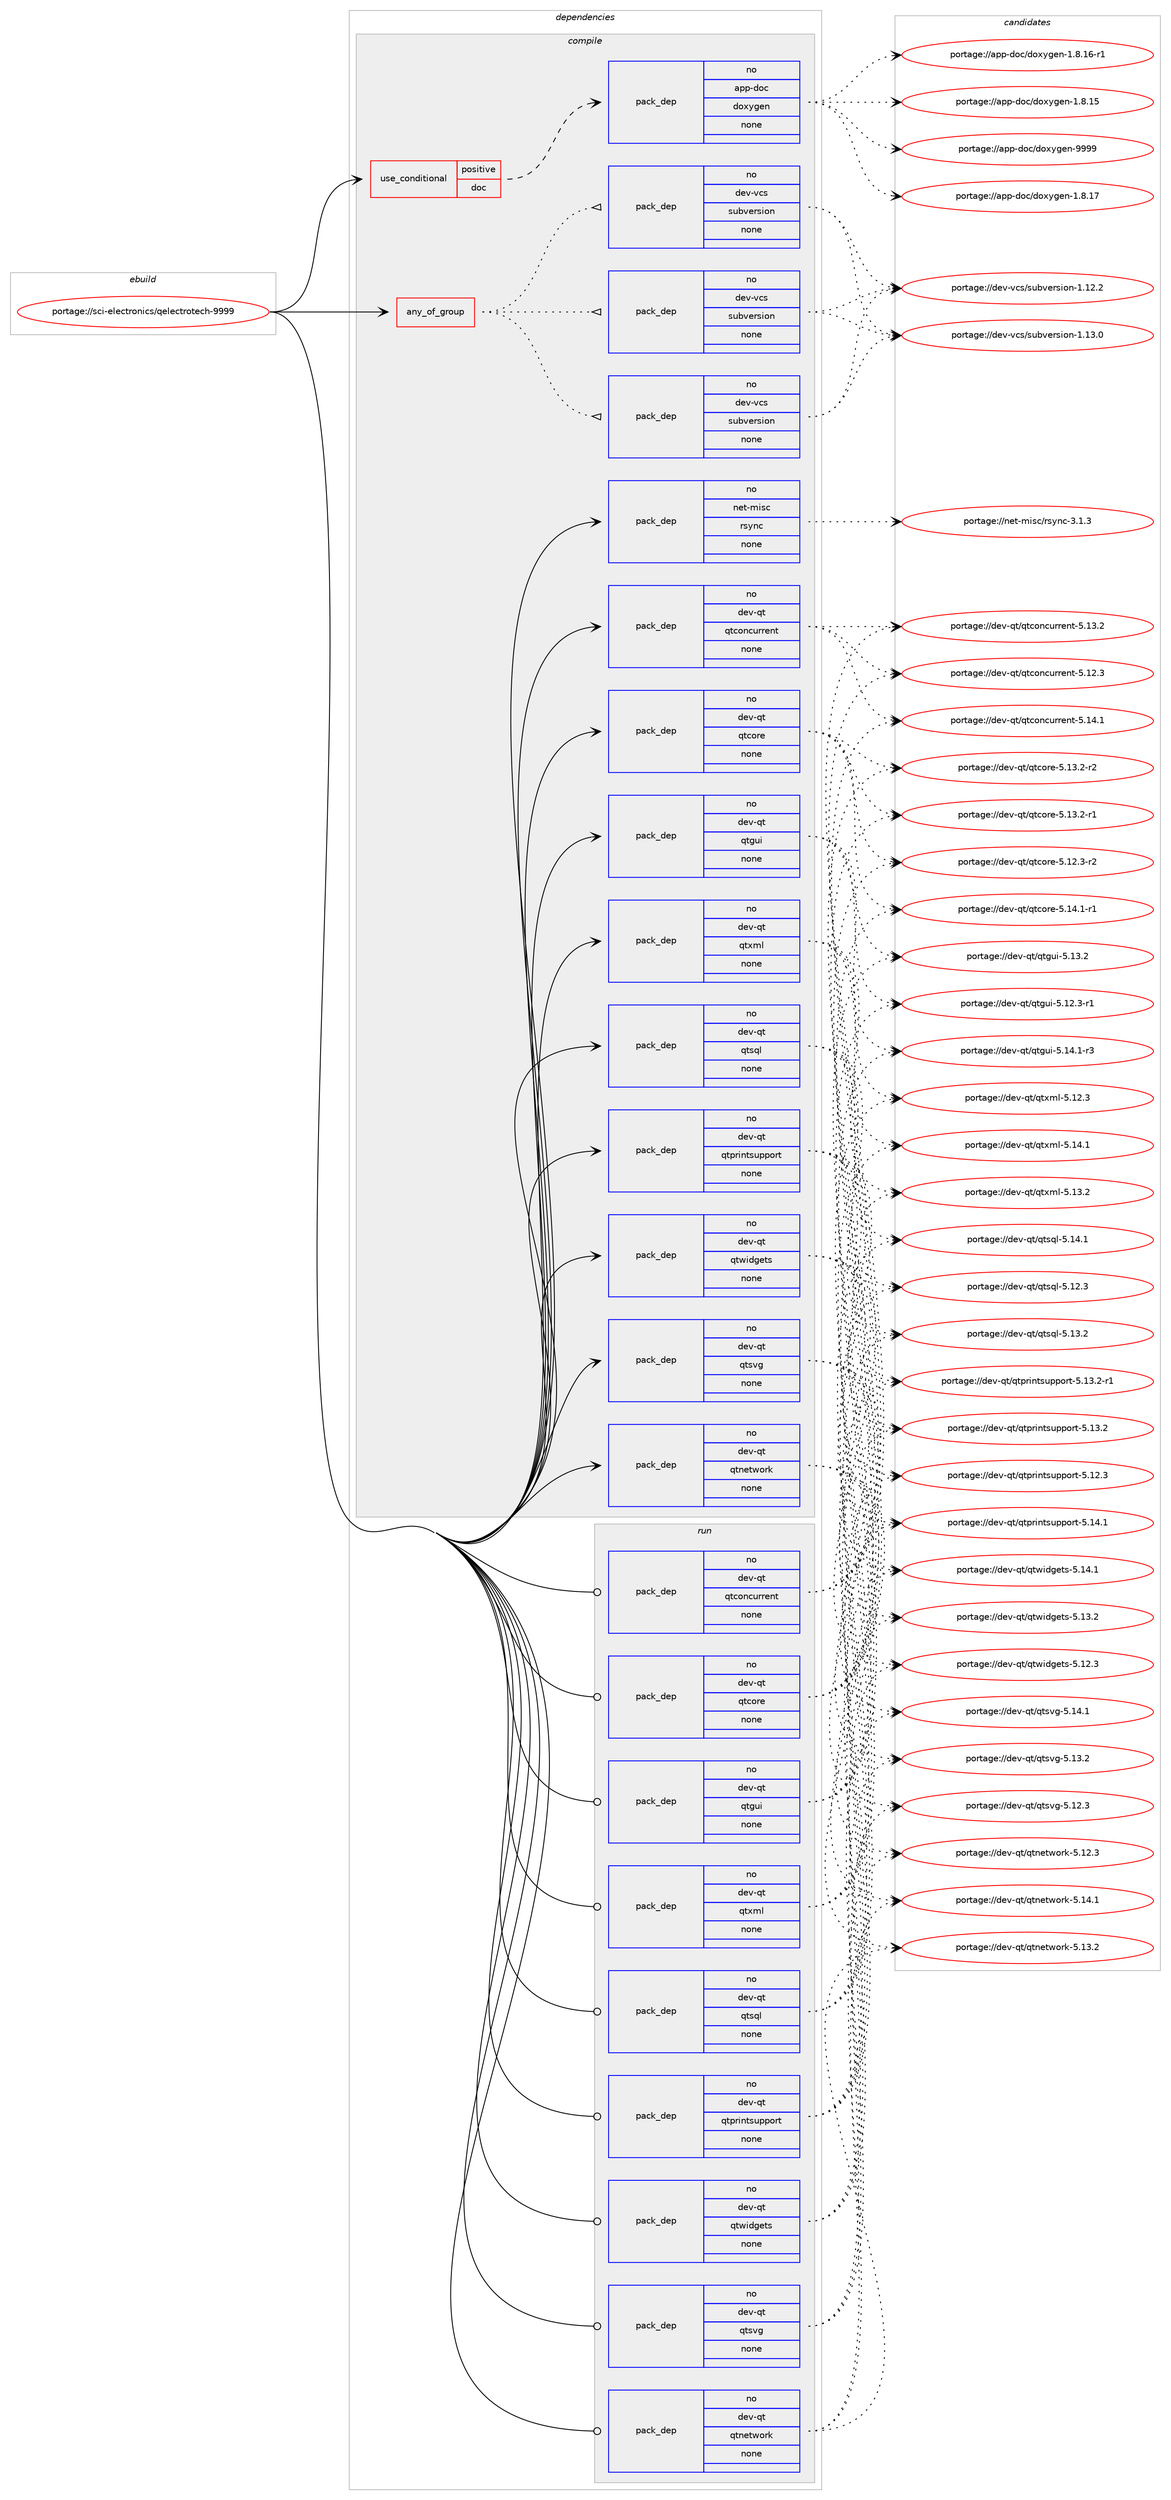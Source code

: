 digraph prolog {

# *************
# Graph options
# *************

newrank=true;
concentrate=true;
compound=true;
graph [rankdir=LR,fontname=Helvetica,fontsize=10,ranksep=1.5];#, ranksep=2.5, nodesep=0.2];
edge  [arrowhead=vee];
node  [fontname=Helvetica,fontsize=10];

# **********
# The ebuild
# **********

subgraph cluster_leftcol {
color=gray;
rank=same;
label=<<i>ebuild</i>>;
id [label="portage://sci-electronics/qelectrotech-9999", color=red, width=4, href="../sci-electronics/qelectrotech-9999.svg"];
}

# ****************
# The dependencies
# ****************

subgraph cluster_midcol {
color=gray;
label=<<i>dependencies</i>>;
subgraph cluster_compile {
fillcolor="#eeeeee";
style=filled;
label=<<i>compile</i>>;
subgraph any867 {
dependency40750 [label=<<TABLE BORDER="0" CELLBORDER="1" CELLSPACING="0" CELLPADDING="4"><TR><TD CELLPADDING="10">any_of_group</TD></TR></TABLE>>, shape=none, color=red];subgraph pack32484 {
dependency40751 [label=<<TABLE BORDER="0" CELLBORDER="1" CELLSPACING="0" CELLPADDING="4" WIDTH="220"><TR><TD ROWSPAN="6" CELLPADDING="30">pack_dep</TD></TR><TR><TD WIDTH="110">no</TD></TR><TR><TD>dev-vcs</TD></TR><TR><TD>subversion</TD></TR><TR><TD>none</TD></TR><TR><TD></TD></TR></TABLE>>, shape=none, color=blue];
}
dependency40750:e -> dependency40751:w [weight=20,style="dotted",arrowhead="oinv"];
subgraph pack32485 {
dependency40752 [label=<<TABLE BORDER="0" CELLBORDER="1" CELLSPACING="0" CELLPADDING="4" WIDTH="220"><TR><TD ROWSPAN="6" CELLPADDING="30">pack_dep</TD></TR><TR><TD WIDTH="110">no</TD></TR><TR><TD>dev-vcs</TD></TR><TR><TD>subversion</TD></TR><TR><TD>none</TD></TR><TR><TD></TD></TR></TABLE>>, shape=none, color=blue];
}
dependency40750:e -> dependency40752:w [weight=20,style="dotted",arrowhead="oinv"];
subgraph pack32486 {
dependency40753 [label=<<TABLE BORDER="0" CELLBORDER="1" CELLSPACING="0" CELLPADDING="4" WIDTH="220"><TR><TD ROWSPAN="6" CELLPADDING="30">pack_dep</TD></TR><TR><TD WIDTH="110">no</TD></TR><TR><TD>dev-vcs</TD></TR><TR><TD>subversion</TD></TR><TR><TD>none</TD></TR><TR><TD></TD></TR></TABLE>>, shape=none, color=blue];
}
dependency40750:e -> dependency40753:w [weight=20,style="dotted",arrowhead="oinv"];
}
id:e -> dependency40750:w [weight=20,style="solid",arrowhead="vee"];
subgraph cond7397 {
dependency40754 [label=<<TABLE BORDER="0" CELLBORDER="1" CELLSPACING="0" CELLPADDING="4"><TR><TD ROWSPAN="3" CELLPADDING="10">use_conditional</TD></TR><TR><TD>positive</TD></TR><TR><TD>doc</TD></TR></TABLE>>, shape=none, color=red];
subgraph pack32487 {
dependency40755 [label=<<TABLE BORDER="0" CELLBORDER="1" CELLSPACING="0" CELLPADDING="4" WIDTH="220"><TR><TD ROWSPAN="6" CELLPADDING="30">pack_dep</TD></TR><TR><TD WIDTH="110">no</TD></TR><TR><TD>app-doc</TD></TR><TR><TD>doxygen</TD></TR><TR><TD>none</TD></TR><TR><TD></TD></TR></TABLE>>, shape=none, color=blue];
}
dependency40754:e -> dependency40755:w [weight=20,style="dashed",arrowhead="vee"];
}
id:e -> dependency40754:w [weight=20,style="solid",arrowhead="vee"];
subgraph pack32488 {
dependency40756 [label=<<TABLE BORDER="0" CELLBORDER="1" CELLSPACING="0" CELLPADDING="4" WIDTH="220"><TR><TD ROWSPAN="6" CELLPADDING="30">pack_dep</TD></TR><TR><TD WIDTH="110">no</TD></TR><TR><TD>dev-qt</TD></TR><TR><TD>qtconcurrent</TD></TR><TR><TD>none</TD></TR><TR><TD></TD></TR></TABLE>>, shape=none, color=blue];
}
id:e -> dependency40756:w [weight=20,style="solid",arrowhead="vee"];
subgraph pack32489 {
dependency40757 [label=<<TABLE BORDER="0" CELLBORDER="1" CELLSPACING="0" CELLPADDING="4" WIDTH="220"><TR><TD ROWSPAN="6" CELLPADDING="30">pack_dep</TD></TR><TR><TD WIDTH="110">no</TD></TR><TR><TD>dev-qt</TD></TR><TR><TD>qtcore</TD></TR><TR><TD>none</TD></TR><TR><TD></TD></TR></TABLE>>, shape=none, color=blue];
}
id:e -> dependency40757:w [weight=20,style="solid",arrowhead="vee"];
subgraph pack32490 {
dependency40758 [label=<<TABLE BORDER="0" CELLBORDER="1" CELLSPACING="0" CELLPADDING="4" WIDTH="220"><TR><TD ROWSPAN="6" CELLPADDING="30">pack_dep</TD></TR><TR><TD WIDTH="110">no</TD></TR><TR><TD>dev-qt</TD></TR><TR><TD>qtgui</TD></TR><TR><TD>none</TD></TR><TR><TD></TD></TR></TABLE>>, shape=none, color=blue];
}
id:e -> dependency40758:w [weight=20,style="solid",arrowhead="vee"];
subgraph pack32491 {
dependency40759 [label=<<TABLE BORDER="0" CELLBORDER="1" CELLSPACING="0" CELLPADDING="4" WIDTH="220"><TR><TD ROWSPAN="6" CELLPADDING="30">pack_dep</TD></TR><TR><TD WIDTH="110">no</TD></TR><TR><TD>dev-qt</TD></TR><TR><TD>qtnetwork</TD></TR><TR><TD>none</TD></TR><TR><TD></TD></TR></TABLE>>, shape=none, color=blue];
}
id:e -> dependency40759:w [weight=20,style="solid",arrowhead="vee"];
subgraph pack32492 {
dependency40760 [label=<<TABLE BORDER="0" CELLBORDER="1" CELLSPACING="0" CELLPADDING="4" WIDTH="220"><TR><TD ROWSPAN="6" CELLPADDING="30">pack_dep</TD></TR><TR><TD WIDTH="110">no</TD></TR><TR><TD>dev-qt</TD></TR><TR><TD>qtprintsupport</TD></TR><TR><TD>none</TD></TR><TR><TD></TD></TR></TABLE>>, shape=none, color=blue];
}
id:e -> dependency40760:w [weight=20,style="solid",arrowhead="vee"];
subgraph pack32493 {
dependency40761 [label=<<TABLE BORDER="0" CELLBORDER="1" CELLSPACING="0" CELLPADDING="4" WIDTH="220"><TR><TD ROWSPAN="6" CELLPADDING="30">pack_dep</TD></TR><TR><TD WIDTH="110">no</TD></TR><TR><TD>dev-qt</TD></TR><TR><TD>qtsql</TD></TR><TR><TD>none</TD></TR><TR><TD></TD></TR></TABLE>>, shape=none, color=blue];
}
id:e -> dependency40761:w [weight=20,style="solid",arrowhead="vee"];
subgraph pack32494 {
dependency40762 [label=<<TABLE BORDER="0" CELLBORDER="1" CELLSPACING="0" CELLPADDING="4" WIDTH="220"><TR><TD ROWSPAN="6" CELLPADDING="30">pack_dep</TD></TR><TR><TD WIDTH="110">no</TD></TR><TR><TD>dev-qt</TD></TR><TR><TD>qtsvg</TD></TR><TR><TD>none</TD></TR><TR><TD></TD></TR></TABLE>>, shape=none, color=blue];
}
id:e -> dependency40762:w [weight=20,style="solid",arrowhead="vee"];
subgraph pack32495 {
dependency40763 [label=<<TABLE BORDER="0" CELLBORDER="1" CELLSPACING="0" CELLPADDING="4" WIDTH="220"><TR><TD ROWSPAN="6" CELLPADDING="30">pack_dep</TD></TR><TR><TD WIDTH="110">no</TD></TR><TR><TD>dev-qt</TD></TR><TR><TD>qtwidgets</TD></TR><TR><TD>none</TD></TR><TR><TD></TD></TR></TABLE>>, shape=none, color=blue];
}
id:e -> dependency40763:w [weight=20,style="solid",arrowhead="vee"];
subgraph pack32496 {
dependency40764 [label=<<TABLE BORDER="0" CELLBORDER="1" CELLSPACING="0" CELLPADDING="4" WIDTH="220"><TR><TD ROWSPAN="6" CELLPADDING="30">pack_dep</TD></TR><TR><TD WIDTH="110">no</TD></TR><TR><TD>dev-qt</TD></TR><TR><TD>qtxml</TD></TR><TR><TD>none</TD></TR><TR><TD></TD></TR></TABLE>>, shape=none, color=blue];
}
id:e -> dependency40764:w [weight=20,style="solid",arrowhead="vee"];
subgraph pack32497 {
dependency40765 [label=<<TABLE BORDER="0" CELLBORDER="1" CELLSPACING="0" CELLPADDING="4" WIDTH="220"><TR><TD ROWSPAN="6" CELLPADDING="30">pack_dep</TD></TR><TR><TD WIDTH="110">no</TD></TR><TR><TD>net-misc</TD></TR><TR><TD>rsync</TD></TR><TR><TD>none</TD></TR><TR><TD></TD></TR></TABLE>>, shape=none, color=blue];
}
id:e -> dependency40765:w [weight=20,style="solid",arrowhead="vee"];
}
subgraph cluster_compileandrun {
fillcolor="#eeeeee";
style=filled;
label=<<i>compile and run</i>>;
}
subgraph cluster_run {
fillcolor="#eeeeee";
style=filled;
label=<<i>run</i>>;
subgraph pack32498 {
dependency40766 [label=<<TABLE BORDER="0" CELLBORDER="1" CELLSPACING="0" CELLPADDING="4" WIDTH="220"><TR><TD ROWSPAN="6" CELLPADDING="30">pack_dep</TD></TR><TR><TD WIDTH="110">no</TD></TR><TR><TD>dev-qt</TD></TR><TR><TD>qtconcurrent</TD></TR><TR><TD>none</TD></TR><TR><TD></TD></TR></TABLE>>, shape=none, color=blue];
}
id:e -> dependency40766:w [weight=20,style="solid",arrowhead="odot"];
subgraph pack32499 {
dependency40767 [label=<<TABLE BORDER="0" CELLBORDER="1" CELLSPACING="0" CELLPADDING="4" WIDTH="220"><TR><TD ROWSPAN="6" CELLPADDING="30">pack_dep</TD></TR><TR><TD WIDTH="110">no</TD></TR><TR><TD>dev-qt</TD></TR><TR><TD>qtcore</TD></TR><TR><TD>none</TD></TR><TR><TD></TD></TR></TABLE>>, shape=none, color=blue];
}
id:e -> dependency40767:w [weight=20,style="solid",arrowhead="odot"];
subgraph pack32500 {
dependency40768 [label=<<TABLE BORDER="0" CELLBORDER="1" CELLSPACING="0" CELLPADDING="4" WIDTH="220"><TR><TD ROWSPAN="6" CELLPADDING="30">pack_dep</TD></TR><TR><TD WIDTH="110">no</TD></TR><TR><TD>dev-qt</TD></TR><TR><TD>qtgui</TD></TR><TR><TD>none</TD></TR><TR><TD></TD></TR></TABLE>>, shape=none, color=blue];
}
id:e -> dependency40768:w [weight=20,style="solid",arrowhead="odot"];
subgraph pack32501 {
dependency40769 [label=<<TABLE BORDER="0" CELLBORDER="1" CELLSPACING="0" CELLPADDING="4" WIDTH="220"><TR><TD ROWSPAN="6" CELLPADDING="30">pack_dep</TD></TR><TR><TD WIDTH="110">no</TD></TR><TR><TD>dev-qt</TD></TR><TR><TD>qtnetwork</TD></TR><TR><TD>none</TD></TR><TR><TD></TD></TR></TABLE>>, shape=none, color=blue];
}
id:e -> dependency40769:w [weight=20,style="solid",arrowhead="odot"];
subgraph pack32502 {
dependency40770 [label=<<TABLE BORDER="0" CELLBORDER="1" CELLSPACING="0" CELLPADDING="4" WIDTH="220"><TR><TD ROWSPAN="6" CELLPADDING="30">pack_dep</TD></TR><TR><TD WIDTH="110">no</TD></TR><TR><TD>dev-qt</TD></TR><TR><TD>qtprintsupport</TD></TR><TR><TD>none</TD></TR><TR><TD></TD></TR></TABLE>>, shape=none, color=blue];
}
id:e -> dependency40770:w [weight=20,style="solid",arrowhead="odot"];
subgraph pack32503 {
dependency40771 [label=<<TABLE BORDER="0" CELLBORDER="1" CELLSPACING="0" CELLPADDING="4" WIDTH="220"><TR><TD ROWSPAN="6" CELLPADDING="30">pack_dep</TD></TR><TR><TD WIDTH="110">no</TD></TR><TR><TD>dev-qt</TD></TR><TR><TD>qtsql</TD></TR><TR><TD>none</TD></TR><TR><TD></TD></TR></TABLE>>, shape=none, color=blue];
}
id:e -> dependency40771:w [weight=20,style="solid",arrowhead="odot"];
subgraph pack32504 {
dependency40772 [label=<<TABLE BORDER="0" CELLBORDER="1" CELLSPACING="0" CELLPADDING="4" WIDTH="220"><TR><TD ROWSPAN="6" CELLPADDING="30">pack_dep</TD></TR><TR><TD WIDTH="110">no</TD></TR><TR><TD>dev-qt</TD></TR><TR><TD>qtsvg</TD></TR><TR><TD>none</TD></TR><TR><TD></TD></TR></TABLE>>, shape=none, color=blue];
}
id:e -> dependency40772:w [weight=20,style="solid",arrowhead="odot"];
subgraph pack32505 {
dependency40773 [label=<<TABLE BORDER="0" CELLBORDER="1" CELLSPACING="0" CELLPADDING="4" WIDTH="220"><TR><TD ROWSPAN="6" CELLPADDING="30">pack_dep</TD></TR><TR><TD WIDTH="110">no</TD></TR><TR><TD>dev-qt</TD></TR><TR><TD>qtwidgets</TD></TR><TR><TD>none</TD></TR><TR><TD></TD></TR></TABLE>>, shape=none, color=blue];
}
id:e -> dependency40773:w [weight=20,style="solid",arrowhead="odot"];
subgraph pack32506 {
dependency40774 [label=<<TABLE BORDER="0" CELLBORDER="1" CELLSPACING="0" CELLPADDING="4" WIDTH="220"><TR><TD ROWSPAN="6" CELLPADDING="30">pack_dep</TD></TR><TR><TD WIDTH="110">no</TD></TR><TR><TD>dev-qt</TD></TR><TR><TD>qtxml</TD></TR><TR><TD>none</TD></TR><TR><TD></TD></TR></TABLE>>, shape=none, color=blue];
}
id:e -> dependency40774:w [weight=20,style="solid",arrowhead="odot"];
}
}

# **************
# The candidates
# **************

subgraph cluster_choices {
rank=same;
color=gray;
label=<<i>candidates</i>>;

subgraph choice32484 {
color=black;
nodesep=1;
choice1001011184511899115471151179811810111411510511111045494649514648 [label="portage://dev-vcs/subversion-1.13.0", color=red, width=4,href="../dev-vcs/subversion-1.13.0.svg"];
choice1001011184511899115471151179811810111411510511111045494649504650 [label="portage://dev-vcs/subversion-1.12.2", color=red, width=4,href="../dev-vcs/subversion-1.12.2.svg"];
dependency40751:e -> choice1001011184511899115471151179811810111411510511111045494649514648:w [style=dotted,weight="100"];
dependency40751:e -> choice1001011184511899115471151179811810111411510511111045494649504650:w [style=dotted,weight="100"];
}
subgraph choice32485 {
color=black;
nodesep=1;
choice1001011184511899115471151179811810111411510511111045494649514648 [label="portage://dev-vcs/subversion-1.13.0", color=red, width=4,href="../dev-vcs/subversion-1.13.0.svg"];
choice1001011184511899115471151179811810111411510511111045494649504650 [label="portage://dev-vcs/subversion-1.12.2", color=red, width=4,href="../dev-vcs/subversion-1.12.2.svg"];
dependency40752:e -> choice1001011184511899115471151179811810111411510511111045494649514648:w [style=dotted,weight="100"];
dependency40752:e -> choice1001011184511899115471151179811810111411510511111045494649504650:w [style=dotted,weight="100"];
}
subgraph choice32486 {
color=black;
nodesep=1;
choice1001011184511899115471151179811810111411510511111045494649514648 [label="portage://dev-vcs/subversion-1.13.0", color=red, width=4,href="../dev-vcs/subversion-1.13.0.svg"];
choice1001011184511899115471151179811810111411510511111045494649504650 [label="portage://dev-vcs/subversion-1.12.2", color=red, width=4,href="../dev-vcs/subversion-1.12.2.svg"];
dependency40753:e -> choice1001011184511899115471151179811810111411510511111045494649514648:w [style=dotted,weight="100"];
dependency40753:e -> choice1001011184511899115471151179811810111411510511111045494649504650:w [style=dotted,weight="100"];
}
subgraph choice32487 {
color=black;
nodesep=1;
choice971121124510011199471001111201211031011104557575757 [label="portage://app-doc/doxygen-9999", color=red, width=4,href="../app-doc/doxygen-9999.svg"];
choice9711211245100111994710011112012110310111045494656464955 [label="portage://app-doc/doxygen-1.8.17", color=red, width=4,href="../app-doc/doxygen-1.8.17.svg"];
choice97112112451001119947100111120121103101110454946564649544511449 [label="portage://app-doc/doxygen-1.8.16-r1", color=red, width=4,href="../app-doc/doxygen-1.8.16-r1.svg"];
choice9711211245100111994710011112012110310111045494656464953 [label="portage://app-doc/doxygen-1.8.15", color=red, width=4,href="../app-doc/doxygen-1.8.15.svg"];
dependency40755:e -> choice971121124510011199471001111201211031011104557575757:w [style=dotted,weight="100"];
dependency40755:e -> choice9711211245100111994710011112012110310111045494656464955:w [style=dotted,weight="100"];
dependency40755:e -> choice97112112451001119947100111120121103101110454946564649544511449:w [style=dotted,weight="100"];
dependency40755:e -> choice9711211245100111994710011112012110310111045494656464953:w [style=dotted,weight="100"];
}
subgraph choice32488 {
color=black;
nodesep=1;
choice1001011184511311647113116991111109911711411410111011645534649524649 [label="portage://dev-qt/qtconcurrent-5.14.1", color=red, width=4,href="../dev-qt/qtconcurrent-5.14.1.svg"];
choice1001011184511311647113116991111109911711411410111011645534649514650 [label="portage://dev-qt/qtconcurrent-5.13.2", color=red, width=4,href="../dev-qt/qtconcurrent-5.13.2.svg"];
choice1001011184511311647113116991111109911711411410111011645534649504651 [label="portage://dev-qt/qtconcurrent-5.12.3", color=red, width=4,href="../dev-qt/qtconcurrent-5.12.3.svg"];
dependency40756:e -> choice1001011184511311647113116991111109911711411410111011645534649524649:w [style=dotted,weight="100"];
dependency40756:e -> choice1001011184511311647113116991111109911711411410111011645534649514650:w [style=dotted,weight="100"];
dependency40756:e -> choice1001011184511311647113116991111109911711411410111011645534649504651:w [style=dotted,weight="100"];
}
subgraph choice32489 {
color=black;
nodesep=1;
choice100101118451131164711311699111114101455346495246494511449 [label="portage://dev-qt/qtcore-5.14.1-r1", color=red, width=4,href="../dev-qt/qtcore-5.14.1-r1.svg"];
choice100101118451131164711311699111114101455346495146504511450 [label="portage://dev-qt/qtcore-5.13.2-r2", color=red, width=4,href="../dev-qt/qtcore-5.13.2-r2.svg"];
choice100101118451131164711311699111114101455346495146504511449 [label="portage://dev-qt/qtcore-5.13.2-r1", color=red, width=4,href="../dev-qt/qtcore-5.13.2-r1.svg"];
choice100101118451131164711311699111114101455346495046514511450 [label="portage://dev-qt/qtcore-5.12.3-r2", color=red, width=4,href="../dev-qt/qtcore-5.12.3-r2.svg"];
dependency40757:e -> choice100101118451131164711311699111114101455346495246494511449:w [style=dotted,weight="100"];
dependency40757:e -> choice100101118451131164711311699111114101455346495146504511450:w [style=dotted,weight="100"];
dependency40757:e -> choice100101118451131164711311699111114101455346495146504511449:w [style=dotted,weight="100"];
dependency40757:e -> choice100101118451131164711311699111114101455346495046514511450:w [style=dotted,weight="100"];
}
subgraph choice32490 {
color=black;
nodesep=1;
choice1001011184511311647113116103117105455346495246494511451 [label="portage://dev-qt/qtgui-5.14.1-r3", color=red, width=4,href="../dev-qt/qtgui-5.14.1-r3.svg"];
choice100101118451131164711311610311710545534649514650 [label="portage://dev-qt/qtgui-5.13.2", color=red, width=4,href="../dev-qt/qtgui-5.13.2.svg"];
choice1001011184511311647113116103117105455346495046514511449 [label="portage://dev-qt/qtgui-5.12.3-r1", color=red, width=4,href="../dev-qt/qtgui-5.12.3-r1.svg"];
dependency40758:e -> choice1001011184511311647113116103117105455346495246494511451:w [style=dotted,weight="100"];
dependency40758:e -> choice100101118451131164711311610311710545534649514650:w [style=dotted,weight="100"];
dependency40758:e -> choice1001011184511311647113116103117105455346495046514511449:w [style=dotted,weight="100"];
}
subgraph choice32491 {
color=black;
nodesep=1;
choice100101118451131164711311611010111611911111410745534649524649 [label="portage://dev-qt/qtnetwork-5.14.1", color=red, width=4,href="../dev-qt/qtnetwork-5.14.1.svg"];
choice100101118451131164711311611010111611911111410745534649514650 [label="portage://dev-qt/qtnetwork-5.13.2", color=red, width=4,href="../dev-qt/qtnetwork-5.13.2.svg"];
choice100101118451131164711311611010111611911111410745534649504651 [label="portage://dev-qt/qtnetwork-5.12.3", color=red, width=4,href="../dev-qt/qtnetwork-5.12.3.svg"];
dependency40759:e -> choice100101118451131164711311611010111611911111410745534649524649:w [style=dotted,weight="100"];
dependency40759:e -> choice100101118451131164711311611010111611911111410745534649514650:w [style=dotted,weight="100"];
dependency40759:e -> choice100101118451131164711311611010111611911111410745534649504651:w [style=dotted,weight="100"];
}
subgraph choice32492 {
color=black;
nodesep=1;
choice100101118451131164711311611211410511011611511711211211111411645534649524649 [label="portage://dev-qt/qtprintsupport-5.14.1", color=red, width=4,href="../dev-qt/qtprintsupport-5.14.1.svg"];
choice1001011184511311647113116112114105110116115117112112111114116455346495146504511449 [label="portage://dev-qt/qtprintsupport-5.13.2-r1", color=red, width=4,href="../dev-qt/qtprintsupport-5.13.2-r1.svg"];
choice100101118451131164711311611211410511011611511711211211111411645534649514650 [label="portage://dev-qt/qtprintsupport-5.13.2", color=red, width=4,href="../dev-qt/qtprintsupport-5.13.2.svg"];
choice100101118451131164711311611211410511011611511711211211111411645534649504651 [label="portage://dev-qt/qtprintsupport-5.12.3", color=red, width=4,href="../dev-qt/qtprintsupport-5.12.3.svg"];
dependency40760:e -> choice100101118451131164711311611211410511011611511711211211111411645534649524649:w [style=dotted,weight="100"];
dependency40760:e -> choice1001011184511311647113116112114105110116115117112112111114116455346495146504511449:w [style=dotted,weight="100"];
dependency40760:e -> choice100101118451131164711311611211410511011611511711211211111411645534649514650:w [style=dotted,weight="100"];
dependency40760:e -> choice100101118451131164711311611211410511011611511711211211111411645534649504651:w [style=dotted,weight="100"];
}
subgraph choice32493 {
color=black;
nodesep=1;
choice100101118451131164711311611511310845534649524649 [label="portage://dev-qt/qtsql-5.14.1", color=red, width=4,href="../dev-qt/qtsql-5.14.1.svg"];
choice100101118451131164711311611511310845534649514650 [label="portage://dev-qt/qtsql-5.13.2", color=red, width=4,href="../dev-qt/qtsql-5.13.2.svg"];
choice100101118451131164711311611511310845534649504651 [label="portage://dev-qt/qtsql-5.12.3", color=red, width=4,href="../dev-qt/qtsql-5.12.3.svg"];
dependency40761:e -> choice100101118451131164711311611511310845534649524649:w [style=dotted,weight="100"];
dependency40761:e -> choice100101118451131164711311611511310845534649514650:w [style=dotted,weight="100"];
dependency40761:e -> choice100101118451131164711311611511310845534649504651:w [style=dotted,weight="100"];
}
subgraph choice32494 {
color=black;
nodesep=1;
choice100101118451131164711311611511810345534649524649 [label="portage://dev-qt/qtsvg-5.14.1", color=red, width=4,href="../dev-qt/qtsvg-5.14.1.svg"];
choice100101118451131164711311611511810345534649514650 [label="portage://dev-qt/qtsvg-5.13.2", color=red, width=4,href="../dev-qt/qtsvg-5.13.2.svg"];
choice100101118451131164711311611511810345534649504651 [label="portage://dev-qt/qtsvg-5.12.3", color=red, width=4,href="../dev-qt/qtsvg-5.12.3.svg"];
dependency40762:e -> choice100101118451131164711311611511810345534649524649:w [style=dotted,weight="100"];
dependency40762:e -> choice100101118451131164711311611511810345534649514650:w [style=dotted,weight="100"];
dependency40762:e -> choice100101118451131164711311611511810345534649504651:w [style=dotted,weight="100"];
}
subgraph choice32495 {
color=black;
nodesep=1;
choice100101118451131164711311611910510010310111611545534649524649 [label="portage://dev-qt/qtwidgets-5.14.1", color=red, width=4,href="../dev-qt/qtwidgets-5.14.1.svg"];
choice100101118451131164711311611910510010310111611545534649514650 [label="portage://dev-qt/qtwidgets-5.13.2", color=red, width=4,href="../dev-qt/qtwidgets-5.13.2.svg"];
choice100101118451131164711311611910510010310111611545534649504651 [label="portage://dev-qt/qtwidgets-5.12.3", color=red, width=4,href="../dev-qt/qtwidgets-5.12.3.svg"];
dependency40763:e -> choice100101118451131164711311611910510010310111611545534649524649:w [style=dotted,weight="100"];
dependency40763:e -> choice100101118451131164711311611910510010310111611545534649514650:w [style=dotted,weight="100"];
dependency40763:e -> choice100101118451131164711311611910510010310111611545534649504651:w [style=dotted,weight="100"];
}
subgraph choice32496 {
color=black;
nodesep=1;
choice100101118451131164711311612010910845534649524649 [label="portage://dev-qt/qtxml-5.14.1", color=red, width=4,href="../dev-qt/qtxml-5.14.1.svg"];
choice100101118451131164711311612010910845534649514650 [label="portage://dev-qt/qtxml-5.13.2", color=red, width=4,href="../dev-qt/qtxml-5.13.2.svg"];
choice100101118451131164711311612010910845534649504651 [label="portage://dev-qt/qtxml-5.12.3", color=red, width=4,href="../dev-qt/qtxml-5.12.3.svg"];
dependency40764:e -> choice100101118451131164711311612010910845534649524649:w [style=dotted,weight="100"];
dependency40764:e -> choice100101118451131164711311612010910845534649514650:w [style=dotted,weight="100"];
dependency40764:e -> choice100101118451131164711311612010910845534649504651:w [style=dotted,weight="100"];
}
subgraph choice32497 {
color=black;
nodesep=1;
choice11010111645109105115994711411512111099455146494651 [label="portage://net-misc/rsync-3.1.3", color=red, width=4,href="../net-misc/rsync-3.1.3.svg"];
dependency40765:e -> choice11010111645109105115994711411512111099455146494651:w [style=dotted,weight="100"];
}
subgraph choice32498 {
color=black;
nodesep=1;
choice1001011184511311647113116991111109911711411410111011645534649524649 [label="portage://dev-qt/qtconcurrent-5.14.1", color=red, width=4,href="../dev-qt/qtconcurrent-5.14.1.svg"];
choice1001011184511311647113116991111109911711411410111011645534649514650 [label="portage://dev-qt/qtconcurrent-5.13.2", color=red, width=4,href="../dev-qt/qtconcurrent-5.13.2.svg"];
choice1001011184511311647113116991111109911711411410111011645534649504651 [label="portage://dev-qt/qtconcurrent-5.12.3", color=red, width=4,href="../dev-qt/qtconcurrent-5.12.3.svg"];
dependency40766:e -> choice1001011184511311647113116991111109911711411410111011645534649524649:w [style=dotted,weight="100"];
dependency40766:e -> choice1001011184511311647113116991111109911711411410111011645534649514650:w [style=dotted,weight="100"];
dependency40766:e -> choice1001011184511311647113116991111109911711411410111011645534649504651:w [style=dotted,weight="100"];
}
subgraph choice32499 {
color=black;
nodesep=1;
choice100101118451131164711311699111114101455346495246494511449 [label="portage://dev-qt/qtcore-5.14.1-r1", color=red, width=4,href="../dev-qt/qtcore-5.14.1-r1.svg"];
choice100101118451131164711311699111114101455346495146504511450 [label="portage://dev-qt/qtcore-5.13.2-r2", color=red, width=4,href="../dev-qt/qtcore-5.13.2-r2.svg"];
choice100101118451131164711311699111114101455346495146504511449 [label="portage://dev-qt/qtcore-5.13.2-r1", color=red, width=4,href="../dev-qt/qtcore-5.13.2-r1.svg"];
choice100101118451131164711311699111114101455346495046514511450 [label="portage://dev-qt/qtcore-5.12.3-r2", color=red, width=4,href="../dev-qt/qtcore-5.12.3-r2.svg"];
dependency40767:e -> choice100101118451131164711311699111114101455346495246494511449:w [style=dotted,weight="100"];
dependency40767:e -> choice100101118451131164711311699111114101455346495146504511450:w [style=dotted,weight="100"];
dependency40767:e -> choice100101118451131164711311699111114101455346495146504511449:w [style=dotted,weight="100"];
dependency40767:e -> choice100101118451131164711311699111114101455346495046514511450:w [style=dotted,weight="100"];
}
subgraph choice32500 {
color=black;
nodesep=1;
choice1001011184511311647113116103117105455346495246494511451 [label="portage://dev-qt/qtgui-5.14.1-r3", color=red, width=4,href="../dev-qt/qtgui-5.14.1-r3.svg"];
choice100101118451131164711311610311710545534649514650 [label="portage://dev-qt/qtgui-5.13.2", color=red, width=4,href="../dev-qt/qtgui-5.13.2.svg"];
choice1001011184511311647113116103117105455346495046514511449 [label="portage://dev-qt/qtgui-5.12.3-r1", color=red, width=4,href="../dev-qt/qtgui-5.12.3-r1.svg"];
dependency40768:e -> choice1001011184511311647113116103117105455346495246494511451:w [style=dotted,weight="100"];
dependency40768:e -> choice100101118451131164711311610311710545534649514650:w [style=dotted,weight="100"];
dependency40768:e -> choice1001011184511311647113116103117105455346495046514511449:w [style=dotted,weight="100"];
}
subgraph choice32501 {
color=black;
nodesep=1;
choice100101118451131164711311611010111611911111410745534649524649 [label="portage://dev-qt/qtnetwork-5.14.1", color=red, width=4,href="../dev-qt/qtnetwork-5.14.1.svg"];
choice100101118451131164711311611010111611911111410745534649514650 [label="portage://dev-qt/qtnetwork-5.13.2", color=red, width=4,href="../dev-qt/qtnetwork-5.13.2.svg"];
choice100101118451131164711311611010111611911111410745534649504651 [label="portage://dev-qt/qtnetwork-5.12.3", color=red, width=4,href="../dev-qt/qtnetwork-5.12.3.svg"];
dependency40769:e -> choice100101118451131164711311611010111611911111410745534649524649:w [style=dotted,weight="100"];
dependency40769:e -> choice100101118451131164711311611010111611911111410745534649514650:w [style=dotted,weight="100"];
dependency40769:e -> choice100101118451131164711311611010111611911111410745534649504651:w [style=dotted,weight="100"];
}
subgraph choice32502 {
color=black;
nodesep=1;
choice100101118451131164711311611211410511011611511711211211111411645534649524649 [label="portage://dev-qt/qtprintsupport-5.14.1", color=red, width=4,href="../dev-qt/qtprintsupport-5.14.1.svg"];
choice1001011184511311647113116112114105110116115117112112111114116455346495146504511449 [label="portage://dev-qt/qtprintsupport-5.13.2-r1", color=red, width=4,href="../dev-qt/qtprintsupport-5.13.2-r1.svg"];
choice100101118451131164711311611211410511011611511711211211111411645534649514650 [label="portage://dev-qt/qtprintsupport-5.13.2", color=red, width=4,href="../dev-qt/qtprintsupport-5.13.2.svg"];
choice100101118451131164711311611211410511011611511711211211111411645534649504651 [label="portage://dev-qt/qtprintsupport-5.12.3", color=red, width=4,href="../dev-qt/qtprintsupport-5.12.3.svg"];
dependency40770:e -> choice100101118451131164711311611211410511011611511711211211111411645534649524649:w [style=dotted,weight="100"];
dependency40770:e -> choice1001011184511311647113116112114105110116115117112112111114116455346495146504511449:w [style=dotted,weight="100"];
dependency40770:e -> choice100101118451131164711311611211410511011611511711211211111411645534649514650:w [style=dotted,weight="100"];
dependency40770:e -> choice100101118451131164711311611211410511011611511711211211111411645534649504651:w [style=dotted,weight="100"];
}
subgraph choice32503 {
color=black;
nodesep=1;
choice100101118451131164711311611511310845534649524649 [label="portage://dev-qt/qtsql-5.14.1", color=red, width=4,href="../dev-qt/qtsql-5.14.1.svg"];
choice100101118451131164711311611511310845534649514650 [label="portage://dev-qt/qtsql-5.13.2", color=red, width=4,href="../dev-qt/qtsql-5.13.2.svg"];
choice100101118451131164711311611511310845534649504651 [label="portage://dev-qt/qtsql-5.12.3", color=red, width=4,href="../dev-qt/qtsql-5.12.3.svg"];
dependency40771:e -> choice100101118451131164711311611511310845534649524649:w [style=dotted,weight="100"];
dependency40771:e -> choice100101118451131164711311611511310845534649514650:w [style=dotted,weight="100"];
dependency40771:e -> choice100101118451131164711311611511310845534649504651:w [style=dotted,weight="100"];
}
subgraph choice32504 {
color=black;
nodesep=1;
choice100101118451131164711311611511810345534649524649 [label="portage://dev-qt/qtsvg-5.14.1", color=red, width=4,href="../dev-qt/qtsvg-5.14.1.svg"];
choice100101118451131164711311611511810345534649514650 [label="portage://dev-qt/qtsvg-5.13.2", color=red, width=4,href="../dev-qt/qtsvg-5.13.2.svg"];
choice100101118451131164711311611511810345534649504651 [label="portage://dev-qt/qtsvg-5.12.3", color=red, width=4,href="../dev-qt/qtsvg-5.12.3.svg"];
dependency40772:e -> choice100101118451131164711311611511810345534649524649:w [style=dotted,weight="100"];
dependency40772:e -> choice100101118451131164711311611511810345534649514650:w [style=dotted,weight="100"];
dependency40772:e -> choice100101118451131164711311611511810345534649504651:w [style=dotted,weight="100"];
}
subgraph choice32505 {
color=black;
nodesep=1;
choice100101118451131164711311611910510010310111611545534649524649 [label="portage://dev-qt/qtwidgets-5.14.1", color=red, width=4,href="../dev-qt/qtwidgets-5.14.1.svg"];
choice100101118451131164711311611910510010310111611545534649514650 [label="portage://dev-qt/qtwidgets-5.13.2", color=red, width=4,href="../dev-qt/qtwidgets-5.13.2.svg"];
choice100101118451131164711311611910510010310111611545534649504651 [label="portage://dev-qt/qtwidgets-5.12.3", color=red, width=4,href="../dev-qt/qtwidgets-5.12.3.svg"];
dependency40773:e -> choice100101118451131164711311611910510010310111611545534649524649:w [style=dotted,weight="100"];
dependency40773:e -> choice100101118451131164711311611910510010310111611545534649514650:w [style=dotted,weight="100"];
dependency40773:e -> choice100101118451131164711311611910510010310111611545534649504651:w [style=dotted,weight="100"];
}
subgraph choice32506 {
color=black;
nodesep=1;
choice100101118451131164711311612010910845534649524649 [label="portage://dev-qt/qtxml-5.14.1", color=red, width=4,href="../dev-qt/qtxml-5.14.1.svg"];
choice100101118451131164711311612010910845534649514650 [label="portage://dev-qt/qtxml-5.13.2", color=red, width=4,href="../dev-qt/qtxml-5.13.2.svg"];
choice100101118451131164711311612010910845534649504651 [label="portage://dev-qt/qtxml-5.12.3", color=red, width=4,href="../dev-qt/qtxml-5.12.3.svg"];
dependency40774:e -> choice100101118451131164711311612010910845534649524649:w [style=dotted,weight="100"];
dependency40774:e -> choice100101118451131164711311612010910845534649514650:w [style=dotted,weight="100"];
dependency40774:e -> choice100101118451131164711311612010910845534649504651:w [style=dotted,weight="100"];
}
}

}
